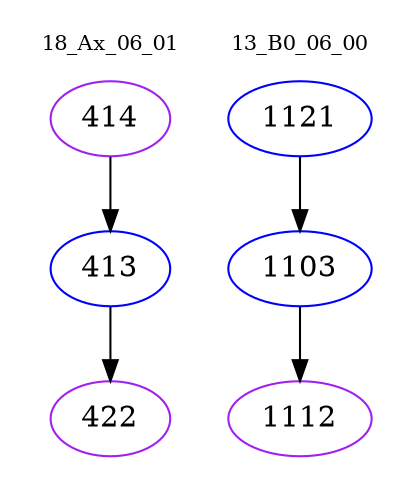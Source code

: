 digraph{
subgraph cluster_0 {
color = white
label = "18_Ax_06_01";
fontsize=10;
T0_414 [label="414", color="purple"]
T0_414 -> T0_413 [color="black"]
T0_413 [label="413", color="blue"]
T0_413 -> T0_422 [color="black"]
T0_422 [label="422", color="purple"]
}
subgraph cluster_1 {
color = white
label = "13_B0_06_00";
fontsize=10;
T1_1121 [label="1121", color="blue"]
T1_1121 -> T1_1103 [color="black"]
T1_1103 [label="1103", color="blue"]
T1_1103 -> T1_1112 [color="black"]
T1_1112 [label="1112", color="purple"]
}
}
